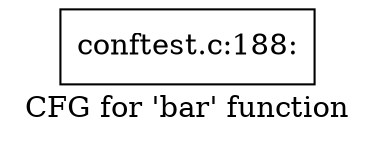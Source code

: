 digraph "CFG for 'bar' function" {
	label="CFG for 'bar' function";

	Node0xc1641a0 [shape=record,label="{conftest.c:188:}"];
}
